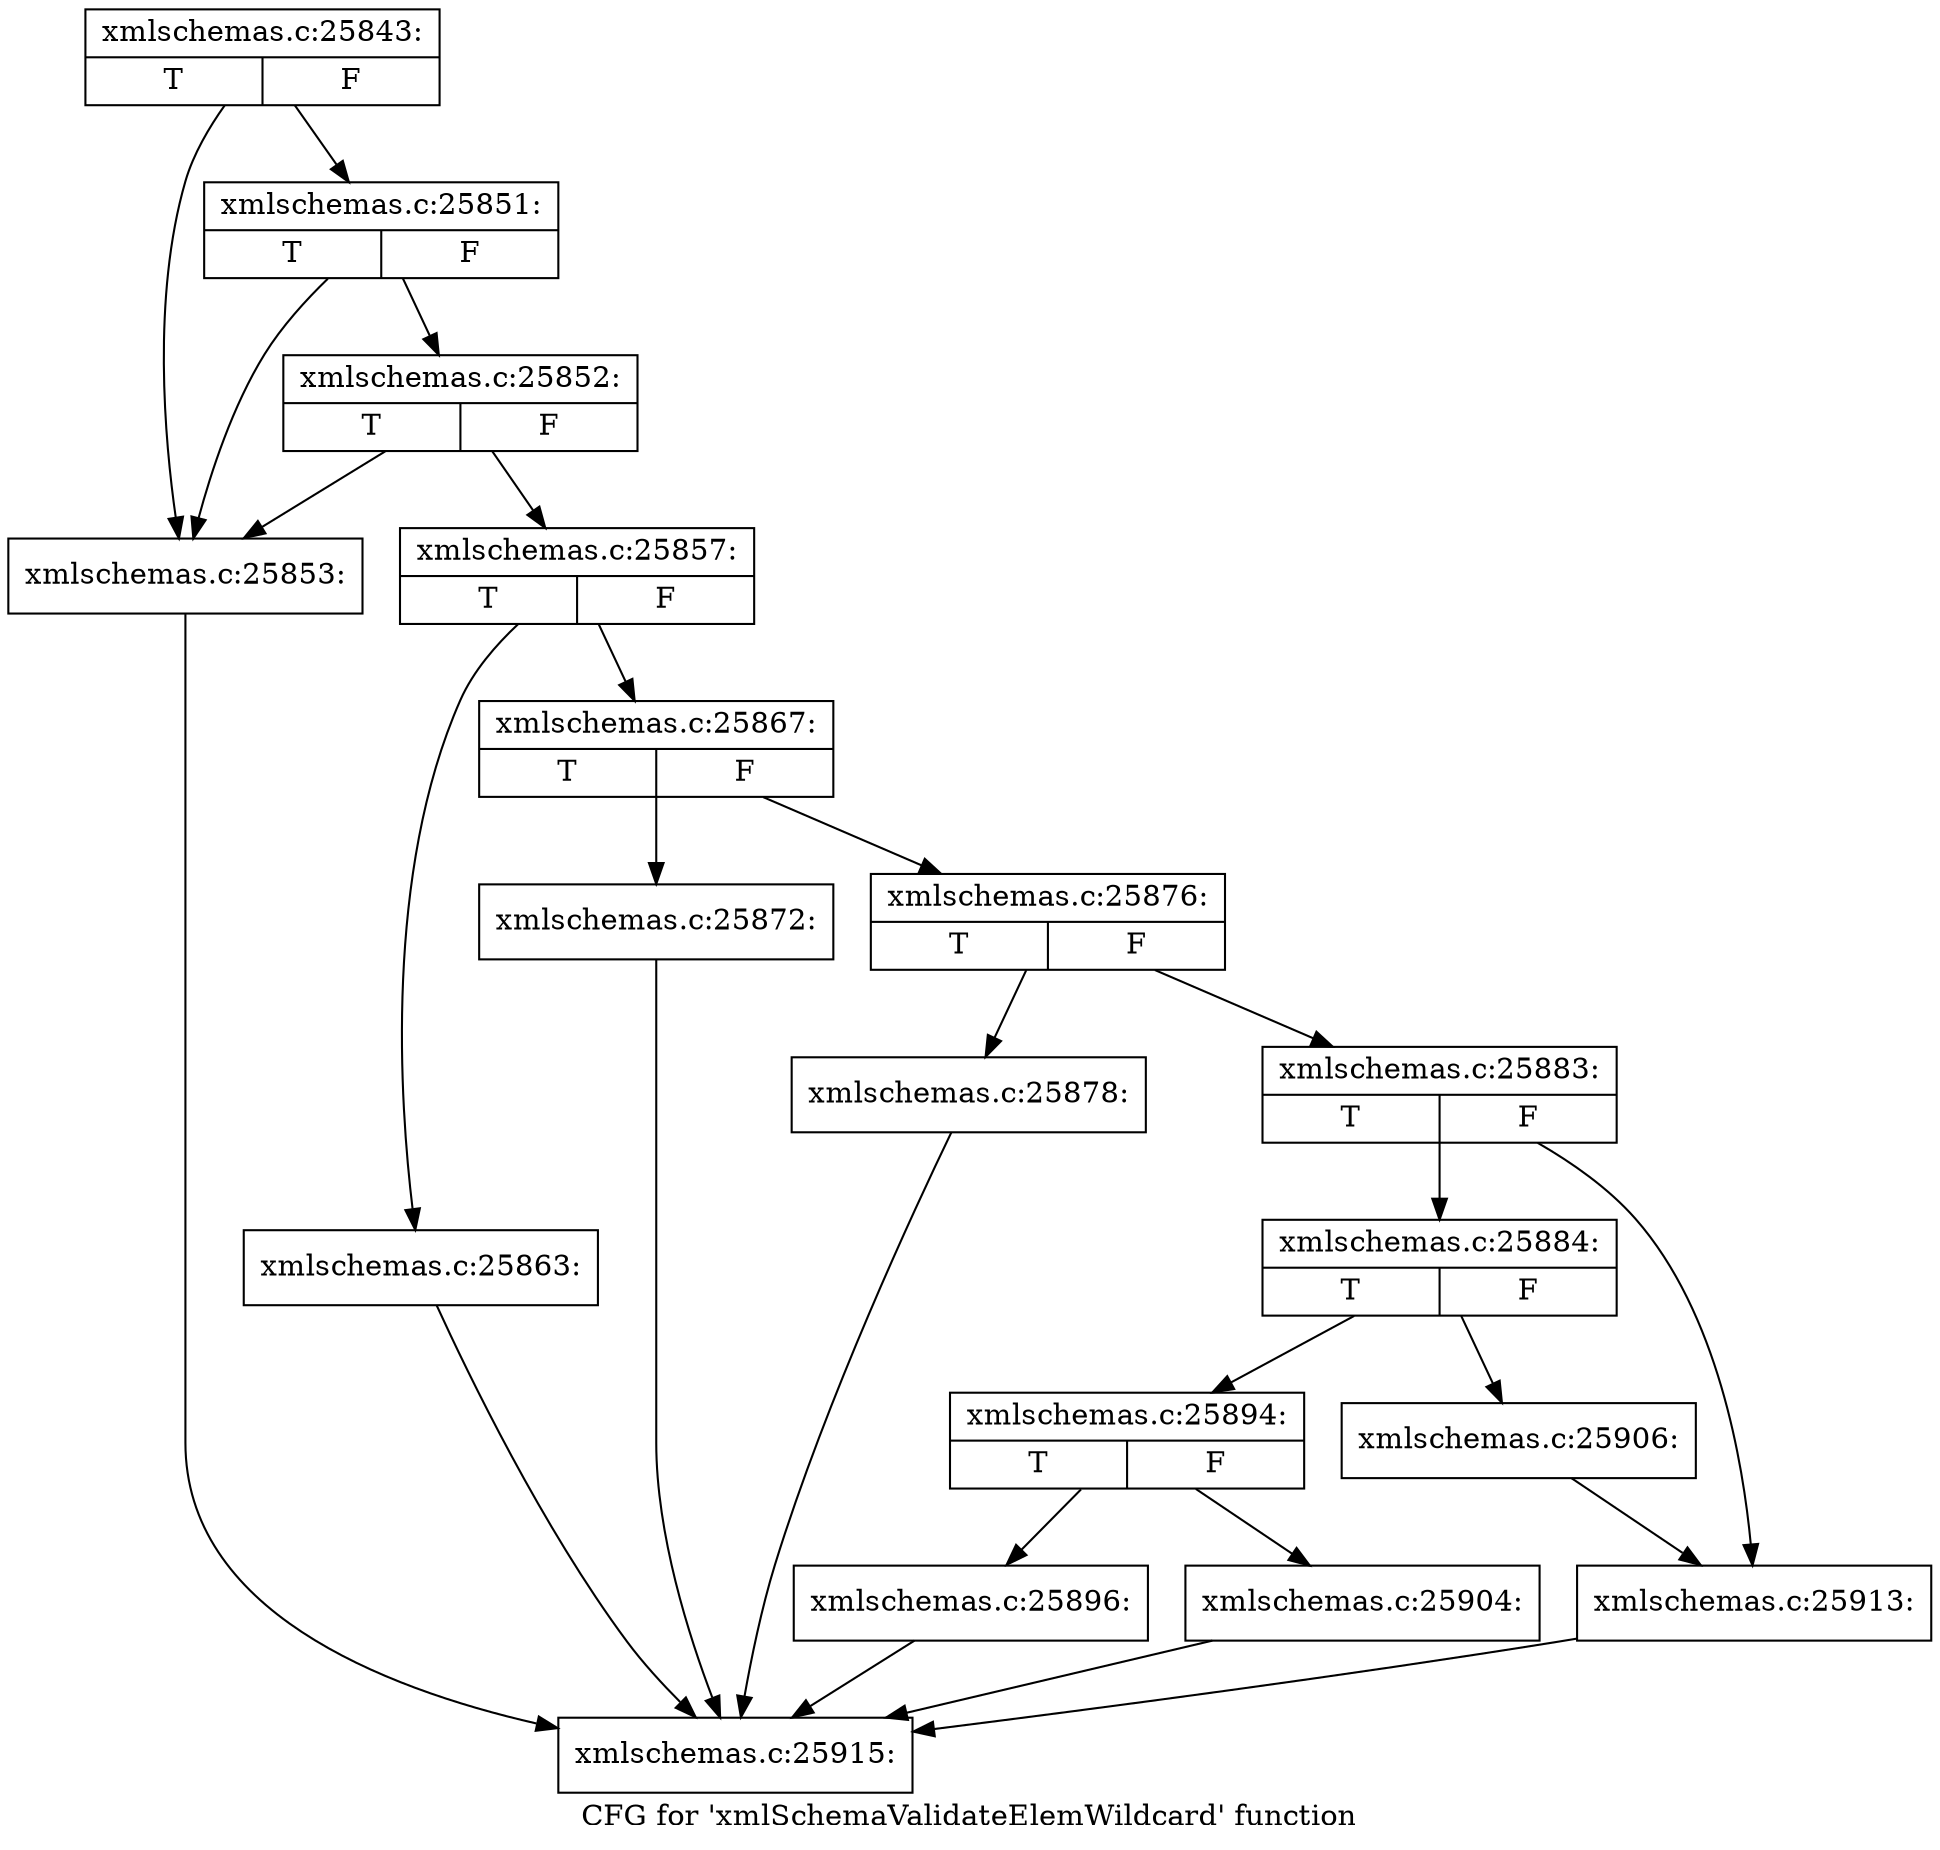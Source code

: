 digraph "CFG for 'xmlSchemaValidateElemWildcard' function" {
	label="CFG for 'xmlSchemaValidateElemWildcard' function";

	Node0x55d02679d7c0 [shape=record,label="{xmlschemas.c:25843:|{<s0>T|<s1>F}}"];
	Node0x55d02679d7c0 -> Node0x55d0267aeae0;
	Node0x55d02679d7c0 -> Node0x55d0267aec00;
	Node0x55d0267aec00 [shape=record,label="{xmlschemas.c:25851:|{<s0>T|<s1>F}}"];
	Node0x55d0267aec00 -> Node0x55d0267aeae0;
	Node0x55d0267aec00 -> Node0x55d0267aeb80;
	Node0x55d0267aeb80 [shape=record,label="{xmlschemas.c:25852:|{<s0>T|<s1>F}}"];
	Node0x55d0267aeb80 -> Node0x55d0267aeae0;
	Node0x55d0267aeb80 -> Node0x55d0267aeb30;
	Node0x55d0267aeae0 [shape=record,label="{xmlschemas.c:25853:}"];
	Node0x55d0267aeae0 -> Node0x55d02679d810;
	Node0x55d0267aeb30 [shape=record,label="{xmlschemas.c:25857:|{<s0>T|<s1>F}}"];
	Node0x55d0267aeb30 -> Node0x55d0267afd20;
	Node0x55d0267aeb30 -> Node0x55d0267afd70;
	Node0x55d0267afd20 [shape=record,label="{xmlschemas.c:25863:}"];
	Node0x55d0267afd20 -> Node0x55d02679d810;
	Node0x55d0267afd70 [shape=record,label="{xmlschemas.c:25867:|{<s0>T|<s1>F}}"];
	Node0x55d0267afd70 -> Node0x55d0267b1290;
	Node0x55d0267afd70 -> Node0x55d0267b12e0;
	Node0x55d0267b1290 [shape=record,label="{xmlschemas.c:25872:}"];
	Node0x55d0267b1290 -> Node0x55d02679d810;
	Node0x55d0267b12e0 [shape=record,label="{xmlschemas.c:25876:|{<s0>T|<s1>F}}"];
	Node0x55d0267b12e0 -> Node0x55d0267b1c70;
	Node0x55d0267b12e0 -> Node0x55d0267b1cc0;
	Node0x55d0267b1c70 [shape=record,label="{xmlschemas.c:25878:}"];
	Node0x55d0267b1c70 -> Node0x55d02679d810;
	Node0x55d0267b1cc0 [shape=record,label="{xmlschemas.c:25883:|{<s0>T|<s1>F}}"];
	Node0x55d0267b1cc0 -> Node0x55d0267b27d0;
	Node0x55d0267b1cc0 -> Node0x55d0267b2820;
	Node0x55d0267b27d0 [shape=record,label="{xmlschemas.c:25884:|{<s0>T|<s1>F}}"];
	Node0x55d0267b27d0 -> Node0x55d0267b30f0;
	Node0x55d0267b27d0 -> Node0x55d0267b3140;
	Node0x55d0267b30f0 [shape=record,label="{xmlschemas.c:25894:|{<s0>T|<s1>F}}"];
	Node0x55d0267b30f0 -> Node0x55d0267b3500;
	Node0x55d0267b30f0 -> Node0x55d0267b3550;
	Node0x55d0267b3500 [shape=record,label="{xmlschemas.c:25896:}"];
	Node0x55d0267b3500 -> Node0x55d02679d810;
	Node0x55d0267b3550 [shape=record,label="{xmlschemas.c:25904:}"];
	Node0x55d0267b3550 -> Node0x55d02679d810;
	Node0x55d0267b3140 [shape=record,label="{xmlschemas.c:25906:}"];
	Node0x55d0267b3140 -> Node0x55d0267b2820;
	Node0x55d0267b2820 [shape=record,label="{xmlschemas.c:25913:}"];
	Node0x55d0267b2820 -> Node0x55d02679d810;
	Node0x55d02679d810 [shape=record,label="{xmlschemas.c:25915:}"];
}
